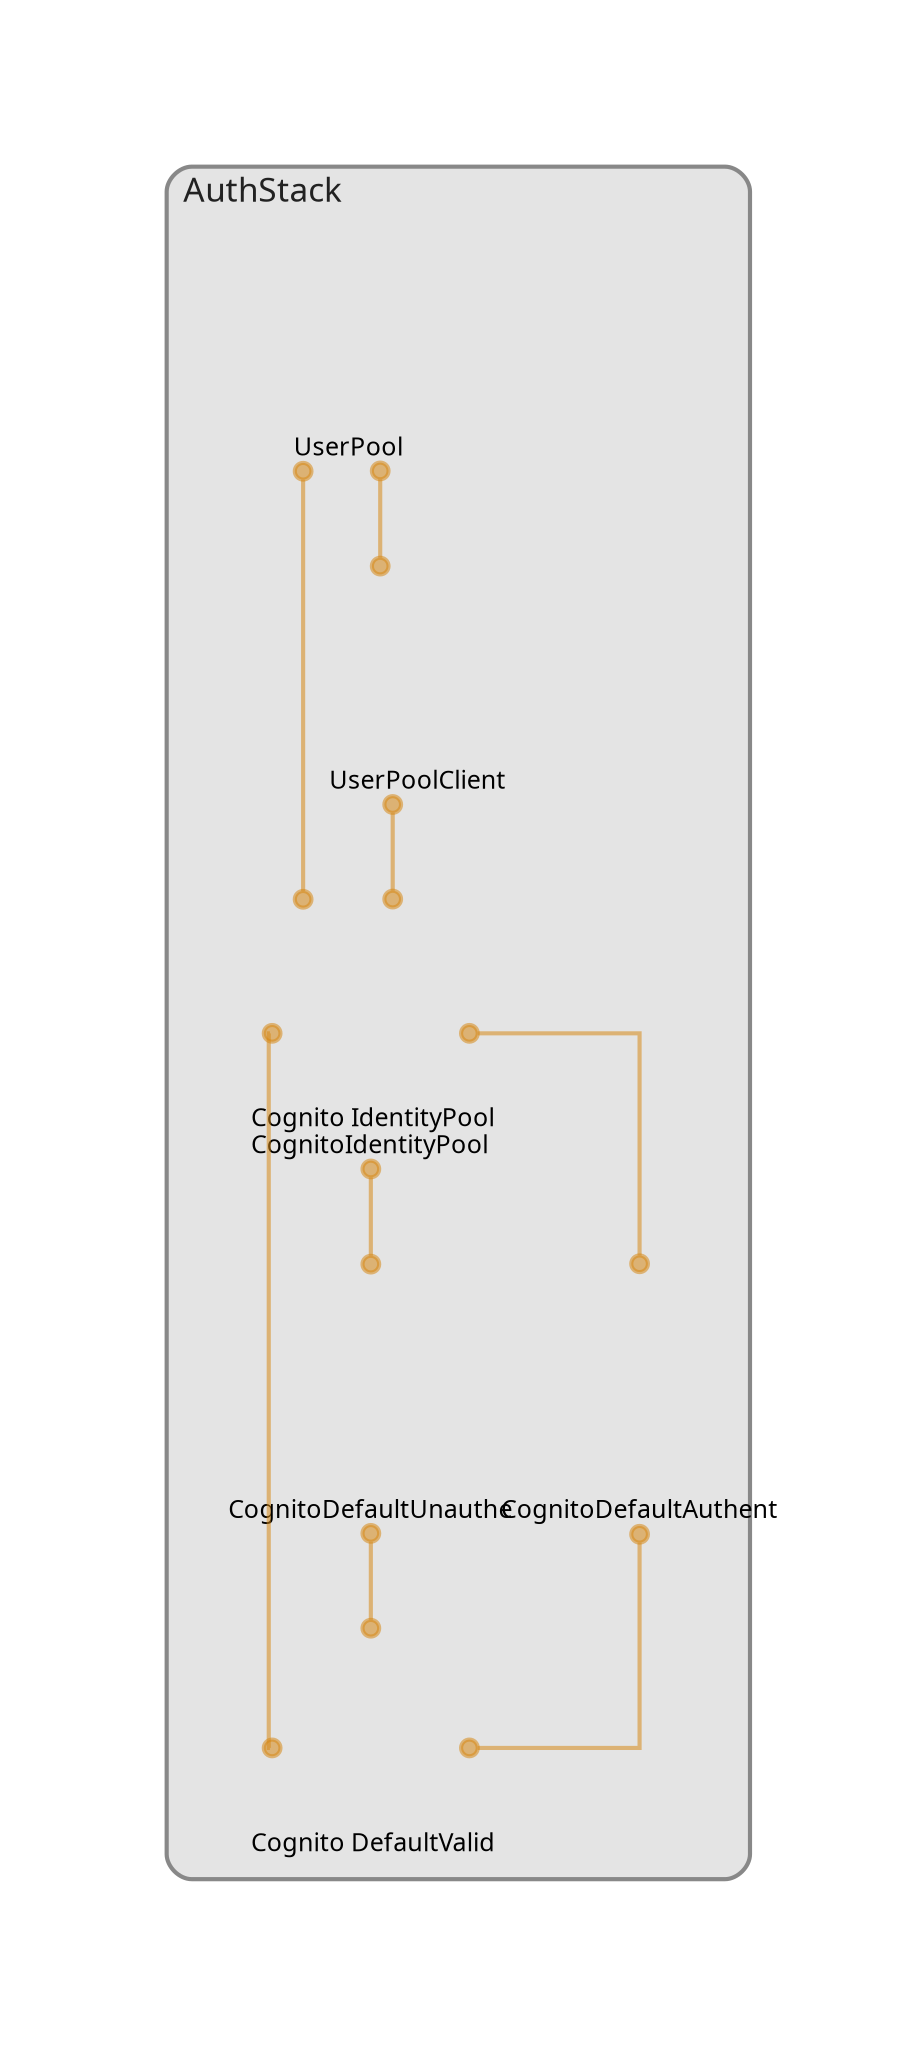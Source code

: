 digraph "Diagram" {
  splines = "ortho";
  pad = "1.0";
  nodesep = "0.60";
  ranksep = "0.75";
  fontname = "Sans-Serif";
  fontsize = "15";
  dpi = "200";
  rankdir = "BT";
  compound = "true";
  fontcolor = "#222222";
  edge [
    color = "#D5871488",
    penwidth = 2,
    arrowhead = "dot",
    arrowtail = "dot",
  ];
  node [
    shape = "box",
    style = "rounded",
    fixedsize = true,
    width = 1.7,
    height = 1.7,
    labelloc = "c",
    imagescale = true,
    fontname = "Sans-Serif",
    fontsize = 8,
    margin = 8,
  ];
  subgraph "AuthStack" {
    subgraph "cluster-SubGraph.AuthStack" {
      graph [
        label = "AuthStack",
        labelloc = "b",
        labeljust = "l",
        margin = "10",
        fontsize = "16",
        penwidth = "2",
        pencolor = "#888888",
        style = "filled,rounded",
        fillcolor = "#e4e4e4",
      ];
      "AuthStack/UserPool" [
        label = " UserPool",
        fontsize = 12,
        image = "/usr/local/lib/node_modules/cdk-dia/icons/aws/Service/Arch_Security-Identity-Compliance/64/Arch_Amazon-Cognito_64.png",
        imagescale = "true",
        imagepos = "tc",
        penwidth = "0",
        shape = "node",
        fixedsize = "true",
        labelloc = "b",
        width = 1.2,
        height = 1.466,
      ];
      "AuthStack/UserPoolClient" [
        label = " UserPoolClient",
        fontsize = 12,
        image = "/usr/local/lib/node_modules/cdk-dia/icons/aws/Service/Arch_Security-Identity-Compliance/64/Arch_Amazon-Cognito_64.png",
        imagescale = "true",
        imagepos = "tc",
        penwidth = "0",
        shape = "node",
        fixedsize = "true",
        labelloc = "b",
        width = 1.2,
        height = 1.466,
      ];
      "AuthStack/CognitoIdentityPool" [
        label = " Cognito IdentityPool\nCognitoIdentityPool",
        fontsize = 12,
        image = "/usr/local/lib/node_modules/cdk-dia/icons/aws/Service/Arch_Security-Identity-Compliance/64/Arch_Amazon-Cognito_64.png",
        imagescale = "true",
        imagepos = "tc",
        penwidth = "0",
        shape = "node",
        fixedsize = "true",
        labelloc = "b",
        width = 1.2,
        height = 1.682,
      ];
      "AuthStack/CognitoDefaultUnauthenticatedRole" [
        label = "\nCognitoDefaultUnauthe",
        fontsize = 12,
        image = "/usr/local/lib/node_modules/cdk-dia/icons/aws/Service/Arch_Security-Identity-Compliance/64/Arch_AWS-Identity-and-Access-Management_64@5x.png",
        imagescale = "true",
        imagepos = "tc",
        penwidth = "0",
        shape = "node",
        fixedsize = "true",
        labelloc = "b",
        width = 1.2,
        height = 1.682,
      ];
      "AuthStack/CognitoDefaultAuthenticatedRole" [
        label = "\nCognitoDefaultAuthent",
        fontsize = 12,
        image = "/usr/local/lib/node_modules/cdk-dia/icons/aws/Service/Arch_Security-Identity-Compliance/64/Arch_AWS-Identity-and-Access-Management_64@5x.png",
        imagescale = "true",
        imagepos = "tc",
        penwidth = "0",
        shape = "node",
        fixedsize = "true",
        labelloc = "b",
        width = 1.2,
        height = 1.682,
      ];
      "AuthStack/DefaultValid" [
        label = " Cognito DefaultValid",
        fontsize = 12,
        image = "/usr/local/lib/node_modules/cdk-dia/icons/aws/Service/Arch_Security-Identity-Compliance/64/Arch_Amazon-Cognito_64.png",
        imagescale = "true",
        imagepos = "tc",
        penwidth = "0",
        shape = "node",
        fixedsize = "true",
        labelloc = "b",
        width = 1.2,
        height = 1.466,
      ];
    }
  }
  "AuthStack/UserPoolClient" -> "AuthStack/UserPool" [
    dir = "both",
  ];
  "AuthStack/CognitoIdentityPool" -> "AuthStack/UserPool" [
    dir = "both",
  ];
  "AuthStack/CognitoIdentityPool" -> "AuthStack/UserPoolClient" [
    dir = "both",
  ];
  "AuthStack/CognitoDefaultUnauthenticatedRole" -> "AuthStack/CognitoIdentityPool" [
    dir = "both",
  ];
  "AuthStack/CognitoDefaultAuthenticatedRole" -> "AuthStack/CognitoIdentityPool" [
    dir = "both",
  ];
  "AuthStack/DefaultValid" -> "AuthStack/CognitoIdentityPool" [
    dir = "both",
  ];
  "AuthStack/DefaultValid" -> "AuthStack/CognitoDefaultUnauthenticatedRole" [
    dir = "both",
  ];
  "AuthStack/DefaultValid" -> "AuthStack/CognitoDefaultAuthenticatedRole" [
    dir = "both",
  ];
}